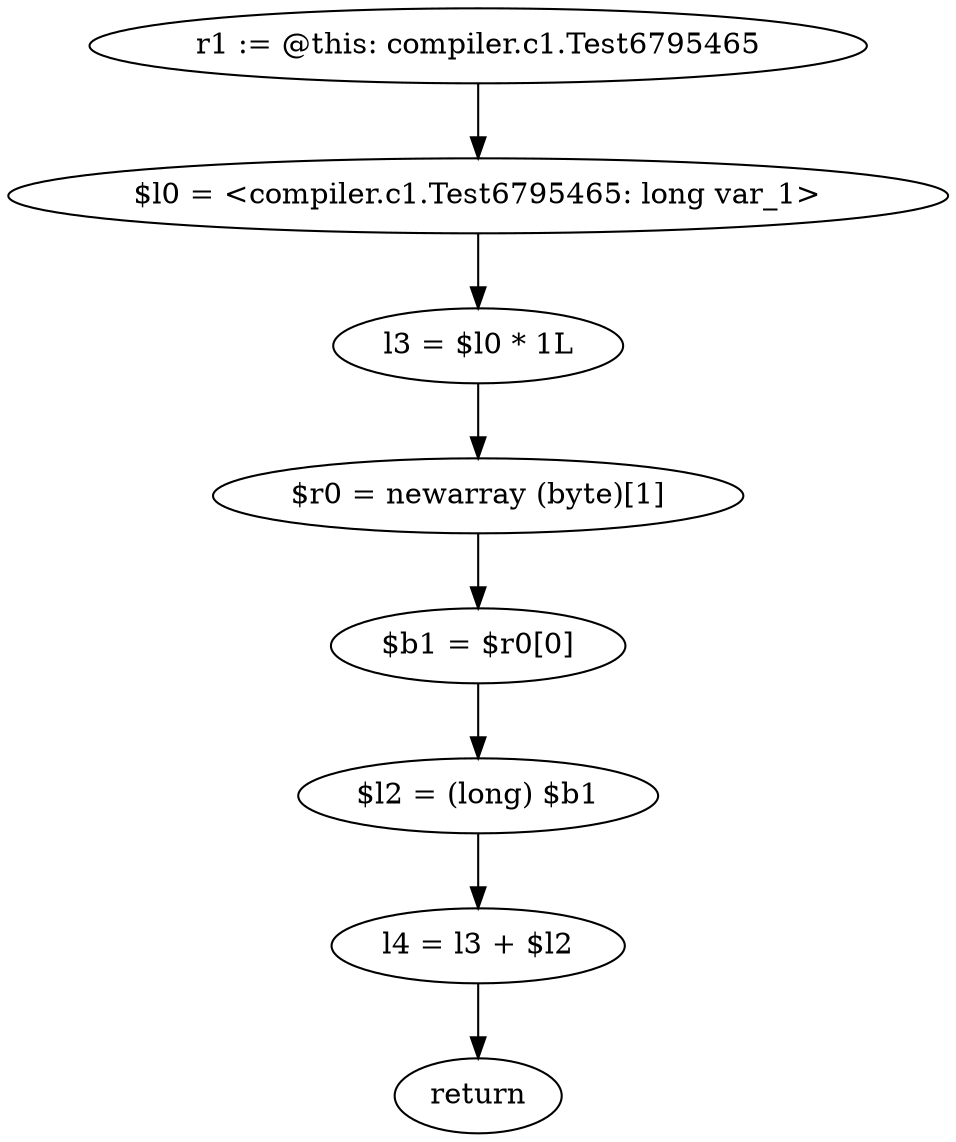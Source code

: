 digraph "unitGraph" {
    "r1 := @this: compiler.c1.Test6795465"
    "$l0 = <compiler.c1.Test6795465: long var_1>"
    "l3 = $l0 * 1L"
    "$r0 = newarray (byte)[1]"
    "$b1 = $r0[0]"
    "$l2 = (long) $b1"
    "l4 = l3 + $l2"
    "return"
    "r1 := @this: compiler.c1.Test6795465"->"$l0 = <compiler.c1.Test6795465: long var_1>";
    "$l0 = <compiler.c1.Test6795465: long var_1>"->"l3 = $l0 * 1L";
    "l3 = $l0 * 1L"->"$r0 = newarray (byte)[1]";
    "$r0 = newarray (byte)[1]"->"$b1 = $r0[0]";
    "$b1 = $r0[0]"->"$l2 = (long) $b1";
    "$l2 = (long) $b1"->"l4 = l3 + $l2";
    "l4 = l3 + $l2"->"return";
}

